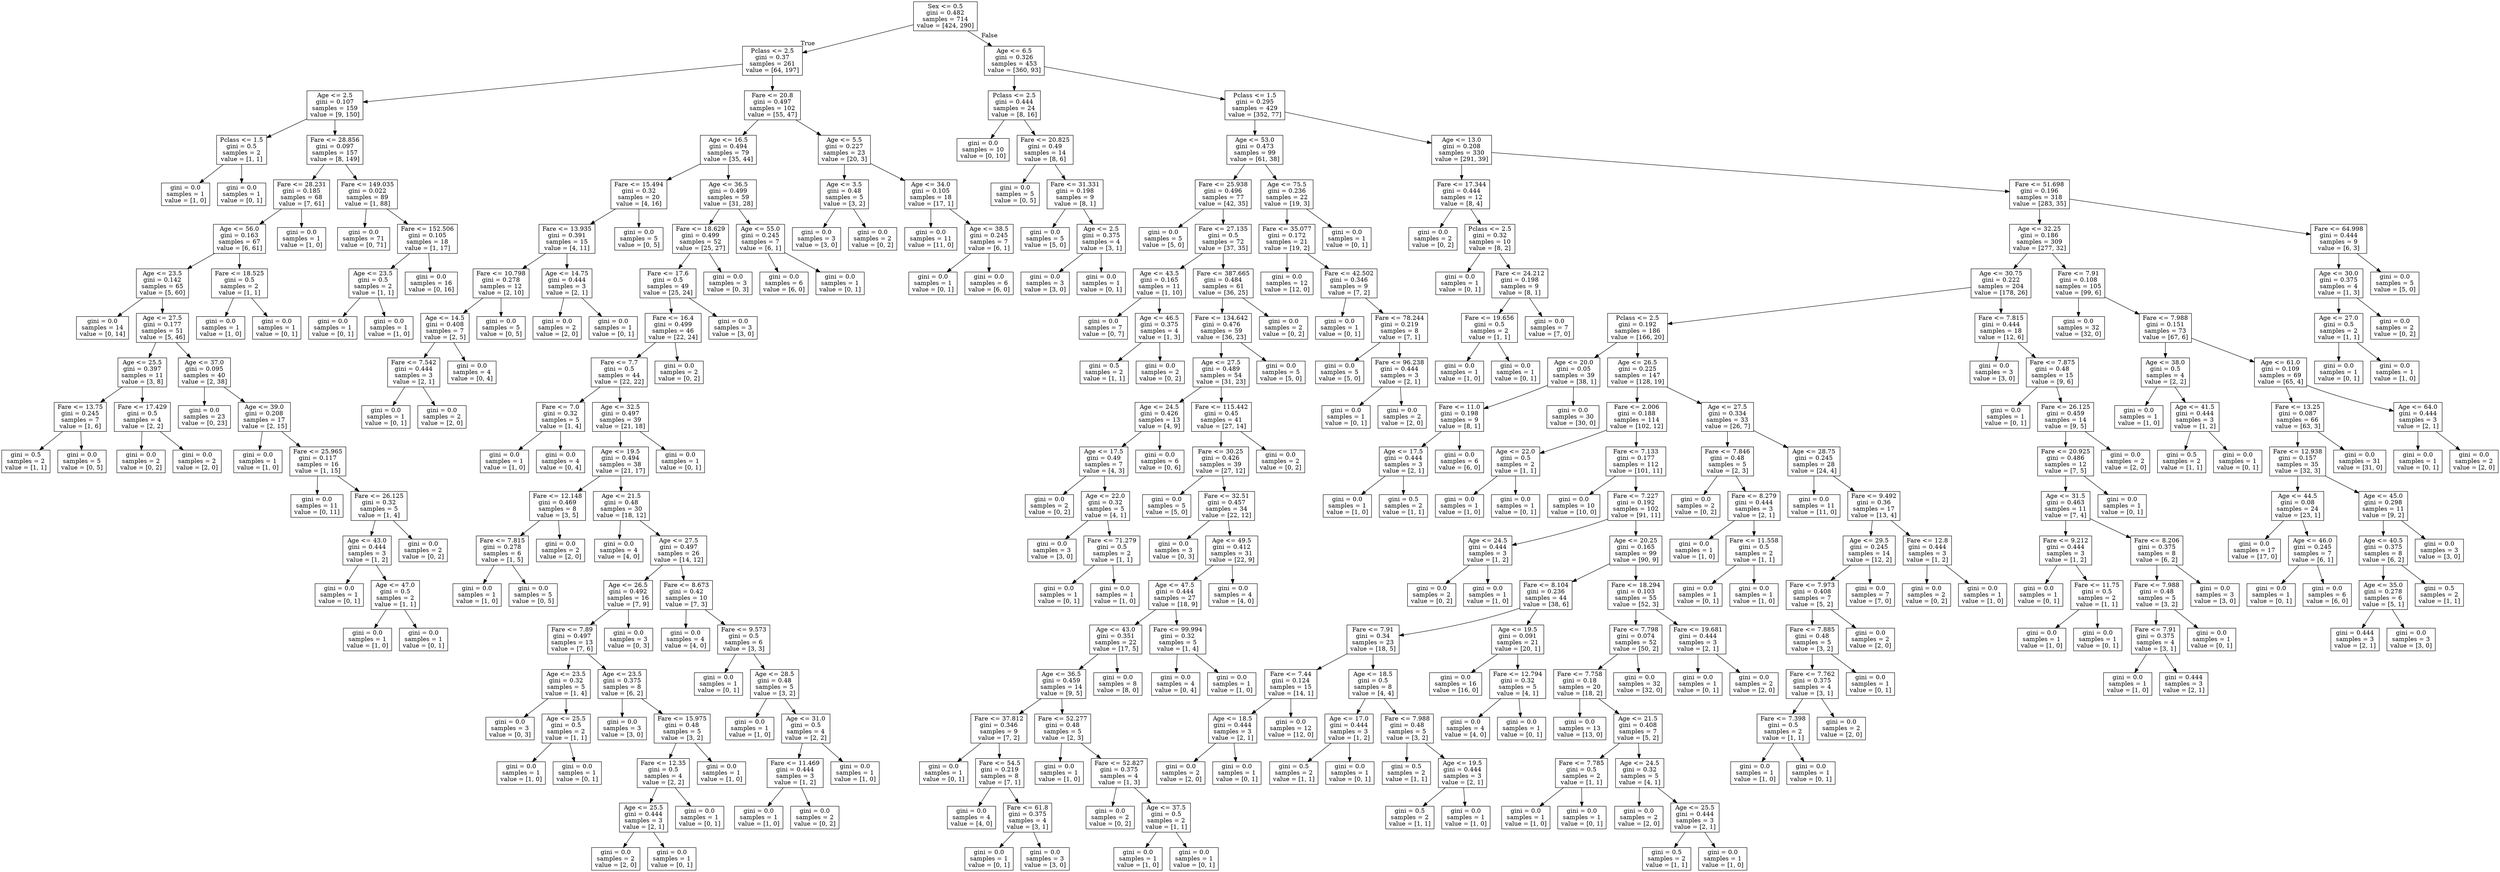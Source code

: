 digraph Tree {
node [shape=box] ;
0 [label="Sex <= 0.5\ngini = 0.482\nsamples = 714\nvalue = [424, 290]"] ;
1 [label="Pclass <= 2.5\ngini = 0.37\nsamples = 261\nvalue = [64, 197]"] ;
0 -> 1 [labeldistance=2.5, labelangle=45, headlabel="True"] ;
2 [label="Age <= 2.5\ngini = 0.107\nsamples = 159\nvalue = [9, 150]"] ;
1 -> 2 ;
3 [label="Pclass <= 1.5\ngini = 0.5\nsamples = 2\nvalue = [1, 1]"] ;
2 -> 3 ;
4 [label="gini = 0.0\nsamples = 1\nvalue = [1, 0]"] ;
3 -> 4 ;
5 [label="gini = 0.0\nsamples = 1\nvalue = [0, 1]"] ;
3 -> 5 ;
6 [label="Fare <= 28.856\ngini = 0.097\nsamples = 157\nvalue = [8, 149]"] ;
2 -> 6 ;
7 [label="Fare <= 28.231\ngini = 0.185\nsamples = 68\nvalue = [7, 61]"] ;
6 -> 7 ;
8 [label="Age <= 56.0\ngini = 0.163\nsamples = 67\nvalue = [6, 61]"] ;
7 -> 8 ;
9 [label="Age <= 23.5\ngini = 0.142\nsamples = 65\nvalue = [5, 60]"] ;
8 -> 9 ;
10 [label="gini = 0.0\nsamples = 14\nvalue = [0, 14]"] ;
9 -> 10 ;
11 [label="Age <= 27.5\ngini = 0.177\nsamples = 51\nvalue = [5, 46]"] ;
9 -> 11 ;
12 [label="Age <= 25.5\ngini = 0.397\nsamples = 11\nvalue = [3, 8]"] ;
11 -> 12 ;
13 [label="Fare <= 13.75\ngini = 0.245\nsamples = 7\nvalue = [1, 6]"] ;
12 -> 13 ;
14 [label="gini = 0.5\nsamples = 2\nvalue = [1, 1]"] ;
13 -> 14 ;
15 [label="gini = 0.0\nsamples = 5\nvalue = [0, 5]"] ;
13 -> 15 ;
16 [label="Fare <= 17.429\ngini = 0.5\nsamples = 4\nvalue = [2, 2]"] ;
12 -> 16 ;
17 [label="gini = 0.0\nsamples = 2\nvalue = [0, 2]"] ;
16 -> 17 ;
18 [label="gini = 0.0\nsamples = 2\nvalue = [2, 0]"] ;
16 -> 18 ;
19 [label="Age <= 37.0\ngini = 0.095\nsamples = 40\nvalue = [2, 38]"] ;
11 -> 19 ;
20 [label="gini = 0.0\nsamples = 23\nvalue = [0, 23]"] ;
19 -> 20 ;
21 [label="Age <= 39.0\ngini = 0.208\nsamples = 17\nvalue = [2, 15]"] ;
19 -> 21 ;
22 [label="gini = 0.0\nsamples = 1\nvalue = [1, 0]"] ;
21 -> 22 ;
23 [label="Fare <= 25.965\ngini = 0.117\nsamples = 16\nvalue = [1, 15]"] ;
21 -> 23 ;
24 [label="gini = 0.0\nsamples = 11\nvalue = [0, 11]"] ;
23 -> 24 ;
25 [label="Fare <= 26.125\ngini = 0.32\nsamples = 5\nvalue = [1, 4]"] ;
23 -> 25 ;
26 [label="Age <= 43.0\ngini = 0.444\nsamples = 3\nvalue = [1, 2]"] ;
25 -> 26 ;
27 [label="gini = 0.0\nsamples = 1\nvalue = [0, 1]"] ;
26 -> 27 ;
28 [label="Age <= 47.0\ngini = 0.5\nsamples = 2\nvalue = [1, 1]"] ;
26 -> 28 ;
29 [label="gini = 0.0\nsamples = 1\nvalue = [1, 0]"] ;
28 -> 29 ;
30 [label="gini = 0.0\nsamples = 1\nvalue = [0, 1]"] ;
28 -> 30 ;
31 [label="gini = 0.0\nsamples = 2\nvalue = [0, 2]"] ;
25 -> 31 ;
32 [label="Fare <= 18.525\ngini = 0.5\nsamples = 2\nvalue = [1, 1]"] ;
8 -> 32 ;
33 [label="gini = 0.0\nsamples = 1\nvalue = [1, 0]"] ;
32 -> 33 ;
34 [label="gini = 0.0\nsamples = 1\nvalue = [0, 1]"] ;
32 -> 34 ;
35 [label="gini = 0.0\nsamples = 1\nvalue = [1, 0]"] ;
7 -> 35 ;
36 [label="Fare <= 149.035\ngini = 0.022\nsamples = 89\nvalue = [1, 88]"] ;
6 -> 36 ;
37 [label="gini = 0.0\nsamples = 71\nvalue = [0, 71]"] ;
36 -> 37 ;
38 [label="Fare <= 152.506\ngini = 0.105\nsamples = 18\nvalue = [1, 17]"] ;
36 -> 38 ;
39 [label="Age <= 23.5\ngini = 0.5\nsamples = 2\nvalue = [1, 1]"] ;
38 -> 39 ;
40 [label="gini = 0.0\nsamples = 1\nvalue = [0, 1]"] ;
39 -> 40 ;
41 [label="gini = 0.0\nsamples = 1\nvalue = [1, 0]"] ;
39 -> 41 ;
42 [label="gini = 0.0\nsamples = 16\nvalue = [0, 16]"] ;
38 -> 42 ;
43 [label="Fare <= 20.8\ngini = 0.497\nsamples = 102\nvalue = [55, 47]"] ;
1 -> 43 ;
44 [label="Age <= 16.5\ngini = 0.494\nsamples = 79\nvalue = [35, 44]"] ;
43 -> 44 ;
45 [label="Fare <= 15.494\ngini = 0.32\nsamples = 20\nvalue = [4, 16]"] ;
44 -> 45 ;
46 [label="Fare <= 13.935\ngini = 0.391\nsamples = 15\nvalue = [4, 11]"] ;
45 -> 46 ;
47 [label="Fare <= 10.798\ngini = 0.278\nsamples = 12\nvalue = [2, 10]"] ;
46 -> 47 ;
48 [label="Age <= 14.5\ngini = 0.408\nsamples = 7\nvalue = [2, 5]"] ;
47 -> 48 ;
49 [label="Fare <= 7.542\ngini = 0.444\nsamples = 3\nvalue = [2, 1]"] ;
48 -> 49 ;
50 [label="gini = 0.0\nsamples = 1\nvalue = [0, 1]"] ;
49 -> 50 ;
51 [label="gini = 0.0\nsamples = 2\nvalue = [2, 0]"] ;
49 -> 51 ;
52 [label="gini = 0.0\nsamples = 4\nvalue = [0, 4]"] ;
48 -> 52 ;
53 [label="gini = 0.0\nsamples = 5\nvalue = [0, 5]"] ;
47 -> 53 ;
54 [label="Age <= 14.75\ngini = 0.444\nsamples = 3\nvalue = [2, 1]"] ;
46 -> 54 ;
55 [label="gini = 0.0\nsamples = 2\nvalue = [2, 0]"] ;
54 -> 55 ;
56 [label="gini = 0.0\nsamples = 1\nvalue = [0, 1]"] ;
54 -> 56 ;
57 [label="gini = 0.0\nsamples = 5\nvalue = [0, 5]"] ;
45 -> 57 ;
58 [label="Age <= 36.5\ngini = 0.499\nsamples = 59\nvalue = [31, 28]"] ;
44 -> 58 ;
59 [label="Fare <= 18.629\ngini = 0.499\nsamples = 52\nvalue = [25, 27]"] ;
58 -> 59 ;
60 [label="Fare <= 17.6\ngini = 0.5\nsamples = 49\nvalue = [25, 24]"] ;
59 -> 60 ;
61 [label="Fare <= 16.4\ngini = 0.499\nsamples = 46\nvalue = [22, 24]"] ;
60 -> 61 ;
62 [label="Fare <= 7.7\ngini = 0.5\nsamples = 44\nvalue = [22, 22]"] ;
61 -> 62 ;
63 [label="Fare <= 7.0\ngini = 0.32\nsamples = 5\nvalue = [1, 4]"] ;
62 -> 63 ;
64 [label="gini = 0.0\nsamples = 1\nvalue = [1, 0]"] ;
63 -> 64 ;
65 [label="gini = 0.0\nsamples = 4\nvalue = [0, 4]"] ;
63 -> 65 ;
66 [label="Age <= 32.5\ngini = 0.497\nsamples = 39\nvalue = [21, 18]"] ;
62 -> 66 ;
67 [label="Age <= 19.5\ngini = 0.494\nsamples = 38\nvalue = [21, 17]"] ;
66 -> 67 ;
68 [label="Fare <= 12.148\ngini = 0.469\nsamples = 8\nvalue = [3, 5]"] ;
67 -> 68 ;
69 [label="Fare <= 7.815\ngini = 0.278\nsamples = 6\nvalue = [1, 5]"] ;
68 -> 69 ;
70 [label="gini = 0.0\nsamples = 1\nvalue = [1, 0]"] ;
69 -> 70 ;
71 [label="gini = 0.0\nsamples = 5\nvalue = [0, 5]"] ;
69 -> 71 ;
72 [label="gini = 0.0\nsamples = 2\nvalue = [2, 0]"] ;
68 -> 72 ;
73 [label="Age <= 21.5\ngini = 0.48\nsamples = 30\nvalue = [18, 12]"] ;
67 -> 73 ;
74 [label="gini = 0.0\nsamples = 4\nvalue = [4, 0]"] ;
73 -> 74 ;
75 [label="Age <= 27.5\ngini = 0.497\nsamples = 26\nvalue = [14, 12]"] ;
73 -> 75 ;
76 [label="Age <= 26.5\ngini = 0.492\nsamples = 16\nvalue = [7, 9]"] ;
75 -> 76 ;
77 [label="Fare <= 7.89\ngini = 0.497\nsamples = 13\nvalue = [7, 6]"] ;
76 -> 77 ;
78 [label="Age <= 23.5\ngini = 0.32\nsamples = 5\nvalue = [1, 4]"] ;
77 -> 78 ;
79 [label="gini = 0.0\nsamples = 3\nvalue = [0, 3]"] ;
78 -> 79 ;
80 [label="Age <= 25.5\ngini = 0.5\nsamples = 2\nvalue = [1, 1]"] ;
78 -> 80 ;
81 [label="gini = 0.0\nsamples = 1\nvalue = [1, 0]"] ;
80 -> 81 ;
82 [label="gini = 0.0\nsamples = 1\nvalue = [0, 1]"] ;
80 -> 82 ;
83 [label="Age <= 23.5\ngini = 0.375\nsamples = 8\nvalue = [6, 2]"] ;
77 -> 83 ;
84 [label="gini = 0.0\nsamples = 3\nvalue = [3, 0]"] ;
83 -> 84 ;
85 [label="Fare <= 15.975\ngini = 0.48\nsamples = 5\nvalue = [3, 2]"] ;
83 -> 85 ;
86 [label="Fare <= 12.35\ngini = 0.5\nsamples = 4\nvalue = [2, 2]"] ;
85 -> 86 ;
87 [label="Age <= 25.5\ngini = 0.444\nsamples = 3\nvalue = [2, 1]"] ;
86 -> 87 ;
88 [label="gini = 0.0\nsamples = 2\nvalue = [2, 0]"] ;
87 -> 88 ;
89 [label="gini = 0.0\nsamples = 1\nvalue = [0, 1]"] ;
87 -> 89 ;
90 [label="gini = 0.0\nsamples = 1\nvalue = [0, 1]"] ;
86 -> 90 ;
91 [label="gini = 0.0\nsamples = 1\nvalue = [1, 0]"] ;
85 -> 91 ;
92 [label="gini = 0.0\nsamples = 3\nvalue = [0, 3]"] ;
76 -> 92 ;
93 [label="Fare <= 8.673\ngini = 0.42\nsamples = 10\nvalue = [7, 3]"] ;
75 -> 93 ;
94 [label="gini = 0.0\nsamples = 4\nvalue = [4, 0]"] ;
93 -> 94 ;
95 [label="Fare <= 9.573\ngini = 0.5\nsamples = 6\nvalue = [3, 3]"] ;
93 -> 95 ;
96 [label="gini = 0.0\nsamples = 1\nvalue = [0, 1]"] ;
95 -> 96 ;
97 [label="Age <= 28.5\ngini = 0.48\nsamples = 5\nvalue = [3, 2]"] ;
95 -> 97 ;
98 [label="gini = 0.0\nsamples = 1\nvalue = [1, 0]"] ;
97 -> 98 ;
99 [label="Age <= 31.0\ngini = 0.5\nsamples = 4\nvalue = [2, 2]"] ;
97 -> 99 ;
100 [label="Fare <= 11.469\ngini = 0.444\nsamples = 3\nvalue = [1, 2]"] ;
99 -> 100 ;
101 [label="gini = 0.0\nsamples = 1\nvalue = [1, 0]"] ;
100 -> 101 ;
102 [label="gini = 0.0\nsamples = 2\nvalue = [0, 2]"] ;
100 -> 102 ;
103 [label="gini = 0.0\nsamples = 1\nvalue = [1, 0]"] ;
99 -> 103 ;
104 [label="gini = 0.0\nsamples = 1\nvalue = [0, 1]"] ;
66 -> 104 ;
105 [label="gini = 0.0\nsamples = 2\nvalue = [0, 2]"] ;
61 -> 105 ;
106 [label="gini = 0.0\nsamples = 3\nvalue = [3, 0]"] ;
60 -> 106 ;
107 [label="gini = 0.0\nsamples = 3\nvalue = [0, 3]"] ;
59 -> 107 ;
108 [label="Age <= 55.0\ngini = 0.245\nsamples = 7\nvalue = [6, 1]"] ;
58 -> 108 ;
109 [label="gini = 0.0\nsamples = 6\nvalue = [6, 0]"] ;
108 -> 109 ;
110 [label="gini = 0.0\nsamples = 1\nvalue = [0, 1]"] ;
108 -> 110 ;
111 [label="Age <= 5.5\ngini = 0.227\nsamples = 23\nvalue = [20, 3]"] ;
43 -> 111 ;
112 [label="Age <= 3.5\ngini = 0.48\nsamples = 5\nvalue = [3, 2]"] ;
111 -> 112 ;
113 [label="gini = 0.0\nsamples = 3\nvalue = [3, 0]"] ;
112 -> 113 ;
114 [label="gini = 0.0\nsamples = 2\nvalue = [0, 2]"] ;
112 -> 114 ;
115 [label="Age <= 34.0\ngini = 0.105\nsamples = 18\nvalue = [17, 1]"] ;
111 -> 115 ;
116 [label="gini = 0.0\nsamples = 11\nvalue = [11, 0]"] ;
115 -> 116 ;
117 [label="Age <= 38.5\ngini = 0.245\nsamples = 7\nvalue = [6, 1]"] ;
115 -> 117 ;
118 [label="gini = 0.0\nsamples = 1\nvalue = [0, 1]"] ;
117 -> 118 ;
119 [label="gini = 0.0\nsamples = 6\nvalue = [6, 0]"] ;
117 -> 119 ;
120 [label="Age <= 6.5\ngini = 0.326\nsamples = 453\nvalue = [360, 93]"] ;
0 -> 120 [labeldistance=2.5, labelangle=-45, headlabel="False"] ;
121 [label="Pclass <= 2.5\ngini = 0.444\nsamples = 24\nvalue = [8, 16]"] ;
120 -> 121 ;
122 [label="gini = 0.0\nsamples = 10\nvalue = [0, 10]"] ;
121 -> 122 ;
123 [label="Fare <= 20.825\ngini = 0.49\nsamples = 14\nvalue = [8, 6]"] ;
121 -> 123 ;
124 [label="gini = 0.0\nsamples = 5\nvalue = [0, 5]"] ;
123 -> 124 ;
125 [label="Fare <= 31.331\ngini = 0.198\nsamples = 9\nvalue = [8, 1]"] ;
123 -> 125 ;
126 [label="gini = 0.0\nsamples = 5\nvalue = [5, 0]"] ;
125 -> 126 ;
127 [label="Age <= 2.5\ngini = 0.375\nsamples = 4\nvalue = [3, 1]"] ;
125 -> 127 ;
128 [label="gini = 0.0\nsamples = 3\nvalue = [3, 0]"] ;
127 -> 128 ;
129 [label="gini = 0.0\nsamples = 1\nvalue = [0, 1]"] ;
127 -> 129 ;
130 [label="Pclass <= 1.5\ngini = 0.295\nsamples = 429\nvalue = [352, 77]"] ;
120 -> 130 ;
131 [label="Age <= 53.0\ngini = 0.473\nsamples = 99\nvalue = [61, 38]"] ;
130 -> 131 ;
132 [label="Fare <= 25.938\ngini = 0.496\nsamples = 77\nvalue = [42, 35]"] ;
131 -> 132 ;
133 [label="gini = 0.0\nsamples = 5\nvalue = [5, 0]"] ;
132 -> 133 ;
134 [label="Fare <= 27.135\ngini = 0.5\nsamples = 72\nvalue = [37, 35]"] ;
132 -> 134 ;
135 [label="Age <= 43.5\ngini = 0.165\nsamples = 11\nvalue = [1, 10]"] ;
134 -> 135 ;
136 [label="gini = 0.0\nsamples = 7\nvalue = [0, 7]"] ;
135 -> 136 ;
137 [label="Age <= 46.5\ngini = 0.375\nsamples = 4\nvalue = [1, 3]"] ;
135 -> 137 ;
138 [label="gini = 0.5\nsamples = 2\nvalue = [1, 1]"] ;
137 -> 138 ;
139 [label="gini = 0.0\nsamples = 2\nvalue = [0, 2]"] ;
137 -> 139 ;
140 [label="Fare <= 387.665\ngini = 0.484\nsamples = 61\nvalue = [36, 25]"] ;
134 -> 140 ;
141 [label="Fare <= 134.642\ngini = 0.476\nsamples = 59\nvalue = [36, 23]"] ;
140 -> 141 ;
142 [label="Age <= 27.5\ngini = 0.489\nsamples = 54\nvalue = [31, 23]"] ;
141 -> 142 ;
143 [label="Age <= 24.5\ngini = 0.426\nsamples = 13\nvalue = [4, 9]"] ;
142 -> 143 ;
144 [label="Age <= 17.5\ngini = 0.49\nsamples = 7\nvalue = [4, 3]"] ;
143 -> 144 ;
145 [label="gini = 0.0\nsamples = 2\nvalue = [0, 2]"] ;
144 -> 145 ;
146 [label="Age <= 22.0\ngini = 0.32\nsamples = 5\nvalue = [4, 1]"] ;
144 -> 146 ;
147 [label="gini = 0.0\nsamples = 3\nvalue = [3, 0]"] ;
146 -> 147 ;
148 [label="Fare <= 71.279\ngini = 0.5\nsamples = 2\nvalue = [1, 1]"] ;
146 -> 148 ;
149 [label="gini = 0.0\nsamples = 1\nvalue = [0, 1]"] ;
148 -> 149 ;
150 [label="gini = 0.0\nsamples = 1\nvalue = [1, 0]"] ;
148 -> 150 ;
151 [label="gini = 0.0\nsamples = 6\nvalue = [0, 6]"] ;
143 -> 151 ;
152 [label="Fare <= 115.442\ngini = 0.45\nsamples = 41\nvalue = [27, 14]"] ;
142 -> 152 ;
153 [label="Fare <= 30.25\ngini = 0.426\nsamples = 39\nvalue = [27, 12]"] ;
152 -> 153 ;
154 [label="gini = 0.0\nsamples = 5\nvalue = [5, 0]"] ;
153 -> 154 ;
155 [label="Fare <= 32.51\ngini = 0.457\nsamples = 34\nvalue = [22, 12]"] ;
153 -> 155 ;
156 [label="gini = 0.0\nsamples = 3\nvalue = [0, 3]"] ;
155 -> 156 ;
157 [label="Age <= 49.5\ngini = 0.412\nsamples = 31\nvalue = [22, 9]"] ;
155 -> 157 ;
158 [label="Age <= 47.5\ngini = 0.444\nsamples = 27\nvalue = [18, 9]"] ;
157 -> 158 ;
159 [label="Age <= 43.0\ngini = 0.351\nsamples = 22\nvalue = [17, 5]"] ;
158 -> 159 ;
160 [label="Age <= 36.5\ngini = 0.459\nsamples = 14\nvalue = [9, 5]"] ;
159 -> 160 ;
161 [label="Fare <= 37.812\ngini = 0.346\nsamples = 9\nvalue = [7, 2]"] ;
160 -> 161 ;
162 [label="gini = 0.0\nsamples = 1\nvalue = [0, 1]"] ;
161 -> 162 ;
163 [label="Fare <= 54.5\ngini = 0.219\nsamples = 8\nvalue = [7, 1]"] ;
161 -> 163 ;
164 [label="gini = 0.0\nsamples = 4\nvalue = [4, 0]"] ;
163 -> 164 ;
165 [label="Fare <= 61.8\ngini = 0.375\nsamples = 4\nvalue = [3, 1]"] ;
163 -> 165 ;
166 [label="gini = 0.0\nsamples = 1\nvalue = [0, 1]"] ;
165 -> 166 ;
167 [label="gini = 0.0\nsamples = 3\nvalue = [3, 0]"] ;
165 -> 167 ;
168 [label="Fare <= 52.277\ngini = 0.48\nsamples = 5\nvalue = [2, 3]"] ;
160 -> 168 ;
169 [label="gini = 0.0\nsamples = 1\nvalue = [1, 0]"] ;
168 -> 169 ;
170 [label="Fare <= 52.827\ngini = 0.375\nsamples = 4\nvalue = [1, 3]"] ;
168 -> 170 ;
171 [label="gini = 0.0\nsamples = 2\nvalue = [0, 2]"] ;
170 -> 171 ;
172 [label="Age <= 37.5\ngini = 0.5\nsamples = 2\nvalue = [1, 1]"] ;
170 -> 172 ;
173 [label="gini = 0.0\nsamples = 1\nvalue = [1, 0]"] ;
172 -> 173 ;
174 [label="gini = 0.0\nsamples = 1\nvalue = [0, 1]"] ;
172 -> 174 ;
175 [label="gini = 0.0\nsamples = 8\nvalue = [8, 0]"] ;
159 -> 175 ;
176 [label="Fare <= 99.994\ngini = 0.32\nsamples = 5\nvalue = [1, 4]"] ;
158 -> 176 ;
177 [label="gini = 0.0\nsamples = 4\nvalue = [0, 4]"] ;
176 -> 177 ;
178 [label="gini = 0.0\nsamples = 1\nvalue = [1, 0]"] ;
176 -> 178 ;
179 [label="gini = 0.0\nsamples = 4\nvalue = [4, 0]"] ;
157 -> 179 ;
180 [label="gini = 0.0\nsamples = 2\nvalue = [0, 2]"] ;
152 -> 180 ;
181 [label="gini = 0.0\nsamples = 5\nvalue = [5, 0]"] ;
141 -> 181 ;
182 [label="gini = 0.0\nsamples = 2\nvalue = [0, 2]"] ;
140 -> 182 ;
183 [label="Age <= 75.5\ngini = 0.236\nsamples = 22\nvalue = [19, 3]"] ;
131 -> 183 ;
184 [label="Fare <= 35.077\ngini = 0.172\nsamples = 21\nvalue = [19, 2]"] ;
183 -> 184 ;
185 [label="gini = 0.0\nsamples = 12\nvalue = [12, 0]"] ;
184 -> 185 ;
186 [label="Fare <= 42.502\ngini = 0.346\nsamples = 9\nvalue = [7, 2]"] ;
184 -> 186 ;
187 [label="gini = 0.0\nsamples = 1\nvalue = [0, 1]"] ;
186 -> 187 ;
188 [label="Fare <= 78.244\ngini = 0.219\nsamples = 8\nvalue = [7, 1]"] ;
186 -> 188 ;
189 [label="gini = 0.0\nsamples = 5\nvalue = [5, 0]"] ;
188 -> 189 ;
190 [label="Fare <= 96.238\ngini = 0.444\nsamples = 3\nvalue = [2, 1]"] ;
188 -> 190 ;
191 [label="gini = 0.0\nsamples = 1\nvalue = [0, 1]"] ;
190 -> 191 ;
192 [label="gini = 0.0\nsamples = 2\nvalue = [2, 0]"] ;
190 -> 192 ;
193 [label="gini = 0.0\nsamples = 1\nvalue = [0, 1]"] ;
183 -> 193 ;
194 [label="Age <= 13.0\ngini = 0.208\nsamples = 330\nvalue = [291, 39]"] ;
130 -> 194 ;
195 [label="Fare <= 17.344\ngini = 0.444\nsamples = 12\nvalue = [8, 4]"] ;
194 -> 195 ;
196 [label="gini = 0.0\nsamples = 2\nvalue = [0, 2]"] ;
195 -> 196 ;
197 [label="Pclass <= 2.5\ngini = 0.32\nsamples = 10\nvalue = [8, 2]"] ;
195 -> 197 ;
198 [label="gini = 0.0\nsamples = 1\nvalue = [0, 1]"] ;
197 -> 198 ;
199 [label="Fare <= 24.212\ngini = 0.198\nsamples = 9\nvalue = [8, 1]"] ;
197 -> 199 ;
200 [label="Fare <= 19.656\ngini = 0.5\nsamples = 2\nvalue = [1, 1]"] ;
199 -> 200 ;
201 [label="gini = 0.0\nsamples = 1\nvalue = [1, 0]"] ;
200 -> 201 ;
202 [label="gini = 0.0\nsamples = 1\nvalue = [0, 1]"] ;
200 -> 202 ;
203 [label="gini = 0.0\nsamples = 7\nvalue = [7, 0]"] ;
199 -> 203 ;
204 [label="Fare <= 51.698\ngini = 0.196\nsamples = 318\nvalue = [283, 35]"] ;
194 -> 204 ;
205 [label="Age <= 32.25\ngini = 0.186\nsamples = 309\nvalue = [277, 32]"] ;
204 -> 205 ;
206 [label="Age <= 30.75\ngini = 0.222\nsamples = 204\nvalue = [178, 26]"] ;
205 -> 206 ;
207 [label="Pclass <= 2.5\ngini = 0.192\nsamples = 186\nvalue = [166, 20]"] ;
206 -> 207 ;
208 [label="Age <= 20.0\ngini = 0.05\nsamples = 39\nvalue = [38, 1]"] ;
207 -> 208 ;
209 [label="Fare <= 11.0\ngini = 0.198\nsamples = 9\nvalue = [8, 1]"] ;
208 -> 209 ;
210 [label="Age <= 17.5\ngini = 0.444\nsamples = 3\nvalue = [2, 1]"] ;
209 -> 210 ;
211 [label="gini = 0.0\nsamples = 1\nvalue = [1, 0]"] ;
210 -> 211 ;
212 [label="gini = 0.5\nsamples = 2\nvalue = [1, 1]"] ;
210 -> 212 ;
213 [label="gini = 0.0\nsamples = 6\nvalue = [6, 0]"] ;
209 -> 213 ;
214 [label="gini = 0.0\nsamples = 30\nvalue = [30, 0]"] ;
208 -> 214 ;
215 [label="Age <= 26.5\ngini = 0.225\nsamples = 147\nvalue = [128, 19]"] ;
207 -> 215 ;
216 [label="Fare <= 2.006\ngini = 0.188\nsamples = 114\nvalue = [102, 12]"] ;
215 -> 216 ;
217 [label="Age <= 22.0\ngini = 0.5\nsamples = 2\nvalue = [1, 1]"] ;
216 -> 217 ;
218 [label="gini = 0.0\nsamples = 1\nvalue = [1, 0]"] ;
217 -> 218 ;
219 [label="gini = 0.0\nsamples = 1\nvalue = [0, 1]"] ;
217 -> 219 ;
220 [label="Fare <= 7.133\ngini = 0.177\nsamples = 112\nvalue = [101, 11]"] ;
216 -> 220 ;
221 [label="gini = 0.0\nsamples = 10\nvalue = [10, 0]"] ;
220 -> 221 ;
222 [label="Fare <= 7.227\ngini = 0.192\nsamples = 102\nvalue = [91, 11]"] ;
220 -> 222 ;
223 [label="Age <= 24.5\ngini = 0.444\nsamples = 3\nvalue = [1, 2]"] ;
222 -> 223 ;
224 [label="gini = 0.0\nsamples = 2\nvalue = [0, 2]"] ;
223 -> 224 ;
225 [label="gini = 0.0\nsamples = 1\nvalue = [1, 0]"] ;
223 -> 225 ;
226 [label="Age <= 20.25\ngini = 0.165\nsamples = 99\nvalue = [90, 9]"] ;
222 -> 226 ;
227 [label="Fare <= 8.104\ngini = 0.236\nsamples = 44\nvalue = [38, 6]"] ;
226 -> 227 ;
228 [label="Fare <= 7.91\ngini = 0.34\nsamples = 23\nvalue = [18, 5]"] ;
227 -> 228 ;
229 [label="Fare <= 7.44\ngini = 0.124\nsamples = 15\nvalue = [14, 1]"] ;
228 -> 229 ;
230 [label="Age <= 18.5\ngini = 0.444\nsamples = 3\nvalue = [2, 1]"] ;
229 -> 230 ;
231 [label="gini = 0.0\nsamples = 2\nvalue = [2, 0]"] ;
230 -> 231 ;
232 [label="gini = 0.0\nsamples = 1\nvalue = [0, 1]"] ;
230 -> 232 ;
233 [label="gini = 0.0\nsamples = 12\nvalue = [12, 0]"] ;
229 -> 233 ;
234 [label="Age <= 18.5\ngini = 0.5\nsamples = 8\nvalue = [4, 4]"] ;
228 -> 234 ;
235 [label="Age <= 17.0\ngini = 0.444\nsamples = 3\nvalue = [1, 2]"] ;
234 -> 235 ;
236 [label="gini = 0.5\nsamples = 2\nvalue = [1, 1]"] ;
235 -> 236 ;
237 [label="gini = 0.0\nsamples = 1\nvalue = [0, 1]"] ;
235 -> 237 ;
238 [label="Fare <= 7.988\ngini = 0.48\nsamples = 5\nvalue = [3, 2]"] ;
234 -> 238 ;
239 [label="gini = 0.5\nsamples = 2\nvalue = [1, 1]"] ;
238 -> 239 ;
240 [label="Age <= 19.5\ngini = 0.444\nsamples = 3\nvalue = [2, 1]"] ;
238 -> 240 ;
241 [label="gini = 0.5\nsamples = 2\nvalue = [1, 1]"] ;
240 -> 241 ;
242 [label="gini = 0.0\nsamples = 1\nvalue = [1, 0]"] ;
240 -> 242 ;
243 [label="Age <= 19.5\ngini = 0.091\nsamples = 21\nvalue = [20, 1]"] ;
227 -> 243 ;
244 [label="gini = 0.0\nsamples = 16\nvalue = [16, 0]"] ;
243 -> 244 ;
245 [label="Fare <= 12.794\ngini = 0.32\nsamples = 5\nvalue = [4, 1]"] ;
243 -> 245 ;
246 [label="gini = 0.0\nsamples = 4\nvalue = [4, 0]"] ;
245 -> 246 ;
247 [label="gini = 0.0\nsamples = 1\nvalue = [0, 1]"] ;
245 -> 247 ;
248 [label="Fare <= 18.294\ngini = 0.103\nsamples = 55\nvalue = [52, 3]"] ;
226 -> 248 ;
249 [label="Fare <= 7.798\ngini = 0.074\nsamples = 52\nvalue = [50, 2]"] ;
248 -> 249 ;
250 [label="Fare <= 7.758\ngini = 0.18\nsamples = 20\nvalue = [18, 2]"] ;
249 -> 250 ;
251 [label="gini = 0.0\nsamples = 13\nvalue = [13, 0]"] ;
250 -> 251 ;
252 [label="Age <= 21.5\ngini = 0.408\nsamples = 7\nvalue = [5, 2]"] ;
250 -> 252 ;
253 [label="Fare <= 7.785\ngini = 0.5\nsamples = 2\nvalue = [1, 1]"] ;
252 -> 253 ;
254 [label="gini = 0.0\nsamples = 1\nvalue = [1, 0]"] ;
253 -> 254 ;
255 [label="gini = 0.0\nsamples = 1\nvalue = [0, 1]"] ;
253 -> 255 ;
256 [label="Age <= 24.5\ngini = 0.32\nsamples = 5\nvalue = [4, 1]"] ;
252 -> 256 ;
257 [label="gini = 0.0\nsamples = 2\nvalue = [2, 0]"] ;
256 -> 257 ;
258 [label="Age <= 25.5\ngini = 0.444\nsamples = 3\nvalue = [2, 1]"] ;
256 -> 258 ;
259 [label="gini = 0.5\nsamples = 2\nvalue = [1, 1]"] ;
258 -> 259 ;
260 [label="gini = 0.0\nsamples = 1\nvalue = [1, 0]"] ;
258 -> 260 ;
261 [label="gini = 0.0\nsamples = 32\nvalue = [32, 0]"] ;
249 -> 261 ;
262 [label="Fare <= 19.681\ngini = 0.444\nsamples = 3\nvalue = [2, 1]"] ;
248 -> 262 ;
263 [label="gini = 0.0\nsamples = 1\nvalue = [0, 1]"] ;
262 -> 263 ;
264 [label="gini = 0.0\nsamples = 2\nvalue = [2, 0]"] ;
262 -> 264 ;
265 [label="Age <= 27.5\ngini = 0.334\nsamples = 33\nvalue = [26, 7]"] ;
215 -> 265 ;
266 [label="Fare <= 7.846\ngini = 0.48\nsamples = 5\nvalue = [2, 3]"] ;
265 -> 266 ;
267 [label="gini = 0.0\nsamples = 2\nvalue = [0, 2]"] ;
266 -> 267 ;
268 [label="Fare <= 8.279\ngini = 0.444\nsamples = 3\nvalue = [2, 1]"] ;
266 -> 268 ;
269 [label="gini = 0.0\nsamples = 1\nvalue = [1, 0]"] ;
268 -> 269 ;
270 [label="Fare <= 11.558\ngini = 0.5\nsamples = 2\nvalue = [1, 1]"] ;
268 -> 270 ;
271 [label="gini = 0.0\nsamples = 1\nvalue = [0, 1]"] ;
270 -> 271 ;
272 [label="gini = 0.0\nsamples = 1\nvalue = [1, 0]"] ;
270 -> 272 ;
273 [label="Age <= 28.75\ngini = 0.245\nsamples = 28\nvalue = [24, 4]"] ;
265 -> 273 ;
274 [label="gini = 0.0\nsamples = 11\nvalue = [11, 0]"] ;
273 -> 274 ;
275 [label="Fare <= 9.492\ngini = 0.36\nsamples = 17\nvalue = [13, 4]"] ;
273 -> 275 ;
276 [label="Age <= 29.5\ngini = 0.245\nsamples = 14\nvalue = [12, 2]"] ;
275 -> 276 ;
277 [label="Fare <= 7.973\ngini = 0.408\nsamples = 7\nvalue = [5, 2]"] ;
276 -> 277 ;
278 [label="Fare <= 7.885\ngini = 0.48\nsamples = 5\nvalue = [3, 2]"] ;
277 -> 278 ;
279 [label="Fare <= 7.762\ngini = 0.375\nsamples = 4\nvalue = [3, 1]"] ;
278 -> 279 ;
280 [label="Fare <= 7.398\ngini = 0.5\nsamples = 2\nvalue = [1, 1]"] ;
279 -> 280 ;
281 [label="gini = 0.0\nsamples = 1\nvalue = [1, 0]"] ;
280 -> 281 ;
282 [label="gini = 0.0\nsamples = 1\nvalue = [0, 1]"] ;
280 -> 282 ;
283 [label="gini = 0.0\nsamples = 2\nvalue = [2, 0]"] ;
279 -> 283 ;
284 [label="gini = 0.0\nsamples = 1\nvalue = [0, 1]"] ;
278 -> 284 ;
285 [label="gini = 0.0\nsamples = 2\nvalue = [2, 0]"] ;
277 -> 285 ;
286 [label="gini = 0.0\nsamples = 7\nvalue = [7, 0]"] ;
276 -> 286 ;
287 [label="Fare <= 12.8\ngini = 0.444\nsamples = 3\nvalue = [1, 2]"] ;
275 -> 287 ;
288 [label="gini = 0.0\nsamples = 2\nvalue = [0, 2]"] ;
287 -> 288 ;
289 [label="gini = 0.0\nsamples = 1\nvalue = [1, 0]"] ;
287 -> 289 ;
290 [label="Fare <= 7.815\ngini = 0.444\nsamples = 18\nvalue = [12, 6]"] ;
206 -> 290 ;
291 [label="gini = 0.0\nsamples = 3\nvalue = [3, 0]"] ;
290 -> 291 ;
292 [label="Fare <= 7.875\ngini = 0.48\nsamples = 15\nvalue = [9, 6]"] ;
290 -> 292 ;
293 [label="gini = 0.0\nsamples = 1\nvalue = [0, 1]"] ;
292 -> 293 ;
294 [label="Fare <= 26.125\ngini = 0.459\nsamples = 14\nvalue = [9, 5]"] ;
292 -> 294 ;
295 [label="Fare <= 20.925\ngini = 0.486\nsamples = 12\nvalue = [7, 5]"] ;
294 -> 295 ;
296 [label="Age <= 31.5\ngini = 0.463\nsamples = 11\nvalue = [7, 4]"] ;
295 -> 296 ;
297 [label="Fare <= 9.212\ngini = 0.444\nsamples = 3\nvalue = [1, 2]"] ;
296 -> 297 ;
298 [label="gini = 0.0\nsamples = 1\nvalue = [0, 1]"] ;
297 -> 298 ;
299 [label="Fare <= 11.75\ngini = 0.5\nsamples = 2\nvalue = [1, 1]"] ;
297 -> 299 ;
300 [label="gini = 0.0\nsamples = 1\nvalue = [1, 0]"] ;
299 -> 300 ;
301 [label="gini = 0.0\nsamples = 1\nvalue = [0, 1]"] ;
299 -> 301 ;
302 [label="Fare <= 8.206\ngini = 0.375\nsamples = 8\nvalue = [6, 2]"] ;
296 -> 302 ;
303 [label="Fare <= 7.988\ngini = 0.48\nsamples = 5\nvalue = [3, 2]"] ;
302 -> 303 ;
304 [label="Fare <= 7.91\ngini = 0.375\nsamples = 4\nvalue = [3, 1]"] ;
303 -> 304 ;
305 [label="gini = 0.0\nsamples = 1\nvalue = [1, 0]"] ;
304 -> 305 ;
306 [label="gini = 0.444\nsamples = 3\nvalue = [2, 1]"] ;
304 -> 306 ;
307 [label="gini = 0.0\nsamples = 1\nvalue = [0, 1]"] ;
303 -> 307 ;
308 [label="gini = 0.0\nsamples = 3\nvalue = [3, 0]"] ;
302 -> 308 ;
309 [label="gini = 0.0\nsamples = 1\nvalue = [0, 1]"] ;
295 -> 309 ;
310 [label="gini = 0.0\nsamples = 2\nvalue = [2, 0]"] ;
294 -> 310 ;
311 [label="Fare <= 7.91\ngini = 0.108\nsamples = 105\nvalue = [99, 6]"] ;
205 -> 311 ;
312 [label="gini = 0.0\nsamples = 32\nvalue = [32, 0]"] ;
311 -> 312 ;
313 [label="Fare <= 7.988\ngini = 0.151\nsamples = 73\nvalue = [67, 6]"] ;
311 -> 313 ;
314 [label="Age <= 38.0\ngini = 0.5\nsamples = 4\nvalue = [2, 2]"] ;
313 -> 314 ;
315 [label="gini = 0.0\nsamples = 1\nvalue = [1, 0]"] ;
314 -> 315 ;
316 [label="Age <= 41.5\ngini = 0.444\nsamples = 3\nvalue = [1, 2]"] ;
314 -> 316 ;
317 [label="gini = 0.5\nsamples = 2\nvalue = [1, 1]"] ;
316 -> 317 ;
318 [label="gini = 0.0\nsamples = 1\nvalue = [0, 1]"] ;
316 -> 318 ;
319 [label="Age <= 61.0\ngini = 0.109\nsamples = 69\nvalue = [65, 4]"] ;
313 -> 319 ;
320 [label="Fare <= 13.25\ngini = 0.087\nsamples = 66\nvalue = [63, 3]"] ;
319 -> 320 ;
321 [label="Fare <= 12.938\ngini = 0.157\nsamples = 35\nvalue = [32, 3]"] ;
320 -> 321 ;
322 [label="Age <= 44.5\ngini = 0.08\nsamples = 24\nvalue = [23, 1]"] ;
321 -> 322 ;
323 [label="gini = 0.0\nsamples = 17\nvalue = [17, 0]"] ;
322 -> 323 ;
324 [label="Age <= 46.0\ngini = 0.245\nsamples = 7\nvalue = [6, 1]"] ;
322 -> 324 ;
325 [label="gini = 0.0\nsamples = 1\nvalue = [0, 1]"] ;
324 -> 325 ;
326 [label="gini = 0.0\nsamples = 6\nvalue = [6, 0]"] ;
324 -> 326 ;
327 [label="Age <= 45.0\ngini = 0.298\nsamples = 11\nvalue = [9, 2]"] ;
321 -> 327 ;
328 [label="Age <= 40.5\ngini = 0.375\nsamples = 8\nvalue = [6, 2]"] ;
327 -> 328 ;
329 [label="Age <= 35.0\ngini = 0.278\nsamples = 6\nvalue = [5, 1]"] ;
328 -> 329 ;
330 [label="gini = 0.444\nsamples = 3\nvalue = [2, 1]"] ;
329 -> 330 ;
331 [label="gini = 0.0\nsamples = 3\nvalue = [3, 0]"] ;
329 -> 331 ;
332 [label="gini = 0.5\nsamples = 2\nvalue = [1, 1]"] ;
328 -> 332 ;
333 [label="gini = 0.0\nsamples = 3\nvalue = [3, 0]"] ;
327 -> 333 ;
334 [label="gini = 0.0\nsamples = 31\nvalue = [31, 0]"] ;
320 -> 334 ;
335 [label="Age <= 64.0\ngini = 0.444\nsamples = 3\nvalue = [2, 1]"] ;
319 -> 335 ;
336 [label="gini = 0.0\nsamples = 1\nvalue = [0, 1]"] ;
335 -> 336 ;
337 [label="gini = 0.0\nsamples = 2\nvalue = [2, 0]"] ;
335 -> 337 ;
338 [label="Fare <= 64.998\ngini = 0.444\nsamples = 9\nvalue = [6, 3]"] ;
204 -> 338 ;
339 [label="Age <= 30.0\ngini = 0.375\nsamples = 4\nvalue = [1, 3]"] ;
338 -> 339 ;
340 [label="Age <= 27.0\ngini = 0.5\nsamples = 2\nvalue = [1, 1]"] ;
339 -> 340 ;
341 [label="gini = 0.0\nsamples = 1\nvalue = [0, 1]"] ;
340 -> 341 ;
342 [label="gini = 0.0\nsamples = 1\nvalue = [1, 0]"] ;
340 -> 342 ;
343 [label="gini = 0.0\nsamples = 2\nvalue = [0, 2]"] ;
339 -> 343 ;
344 [label="gini = 0.0\nsamples = 5\nvalue = [5, 0]"] ;
338 -> 344 ;
}